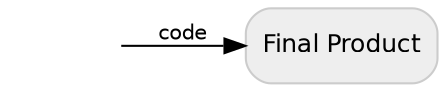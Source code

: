 digraph G {
    rankdir=LR;
    
    node [
        shape=box,
        style="rounded,filled",
        fillcolor="#eeeeee",
        color="#cccccc",
        fontname="Helvetica",
        fontsize=12
    ];

    edge [
        fontname="Helvetica",
        fontsize=10
    ];

    START [style=invis];
    B [label="Final Product"];

    START -> B [label="code"];
}
